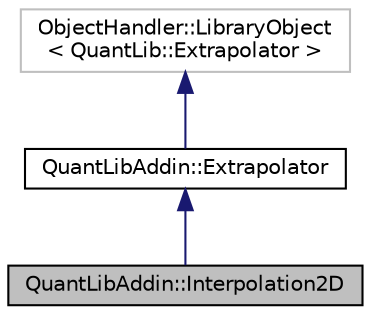 digraph "QuantLibAddin::Interpolation2D"
{
  edge [fontname="Helvetica",fontsize="10",labelfontname="Helvetica",labelfontsize="10"];
  node [fontname="Helvetica",fontsize="10",shape=record];
  Node0 [label="QuantLibAddin::Interpolation2D",height=0.2,width=0.4,color="black", fillcolor="grey75", style="filled", fontcolor="black"];
  Node1 -> Node0 [dir="back",color="midnightblue",fontsize="10",style="solid",fontname="Helvetica"];
  Node1 [label="QuantLibAddin::Extrapolator",height=0.2,width=0.4,color="black", fillcolor="white", style="filled",URL="$class_quant_lib_addin_1_1_extrapolator.html"];
  Node2 -> Node1 [dir="back",color="midnightblue",fontsize="10",style="solid",fontname="Helvetica"];
  Node2 [label="ObjectHandler::LibraryObject\l\< QuantLib::Extrapolator \>",height=0.2,width=0.4,color="grey75", fillcolor="white", style="filled"];
}

